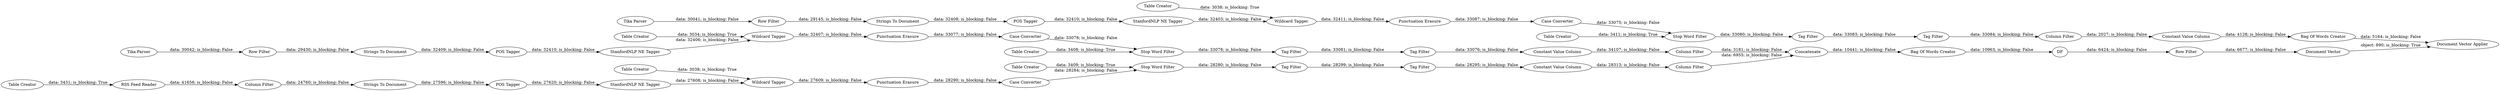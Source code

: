 digraph {
	"3499221291838979824_11" [label="Table Creator"]
	"-1418457324430160419_48" [label="Bag Of Words Creator"]
	"-1418457324430160419_45" [label="Document Vector Applier"]
	"3499221291838979824_12" [label="Row Filter"]
	"-5292921640355976722_29" [label="Case Converter"]
	"3499221291838979824_10" [label="Wildcard Tagger"]
	"-8616114824160990463_32" [label="Column Filter"]
	"-8616114824160990463_12" [label="Constant Value Column"]
	"3478261060464021138_20" [label="Tag Filter"]
	"-8616114824160990463_31" [label="Tag Filter"]
	"-1418457324430160419_46" [label="Row Filter"]
	"3478261060464021138_23" [label="Constant Value Column"]
	"3478261060464021138_19" [label="Table Creator"]
	"2742067354443932488_7" [label="POS Tagger"]
	"-6200797606346496945_42" [label="Table Creator"]
	"2742067354443932488_10" [label="Wildcard Tagger"]
	"-8616114824160990463_26" [label="Tag Filter"]
	"3478261060464021138_12" [label="Punctuation Erasure"]
	"-1418457324430160419_42" [label="Document Vector"]
	"-6200797606346496945_11" [label="Table Creator"]
	"-5292921640355976722_31" [label="Tag Filter"]
	"-5292921640355976722_28" [label="Stop Word Filter"]
	"-8616114824160990463_28" [label="Stop Word Filter"]
	"-6200797606346496945_5" [label="Strings To Document"]
	"-5292921640355976722_25" [label="Table Creator"]
	"-6200797606346496945_9" [label="StanfordNLP NE Tagger"]
	"1483126980808018320_33" [label=Concatenate]
	"3499221291838979824_7" [label="POS Tagger"]
	"-1418457324430160419_34" [label=DF]
	"-5292921640355976722_26" [label="Tag Filter"]
	"2742067354443932488_5" [label="Strings To Document"]
	"-6200797606346496945_10" [label="Wildcard Tagger"]
	"-6200797606346496945_53" [label="RSS Feed Reader"]
	"-5292921640355976722_13" [label="Constant Value Column"]
	"2742067354443932488_12" [label="Row Filter"]
	"3478261060464021138_15" [label="Stop Word Filter"]
	"3499221291838979824_5" [label="Strings To Document"]
	"-1418457324430160419_35" [label="Bag Of Words Creator"]
	"2742067354443932488_11" [label="Table Creator"]
	"-8616114824160990463_29" [label="Case Converter"]
	"3499221291838979824_4" [label="Tika Parser"]
	"-6200797606346496945_7" [label="POS Tagger"]
	"3478261060464021138_24" [label="Column Filter"]
	"-5292921640355976722_27" [label="Punctuation Erasure"]
	"3478261060464021138_16" [label="Case Converter"]
	"-8616114824160990463_27" [label="Punctuation Erasure"]
	"2742067354443932488_9" [label="StanfordNLP NE Tagger"]
	"2742067354443932488_4" [label="Tika Parser"]
	"-5292921640355976722_32" [label="Column Filter"]
	"-8616114824160990463_25" [label="Table Creator"]
	"3478261060464021138_17" [label="Tag Filter"]
	"3499221291838979824_9" [label="StanfordNLP NE Tagger"]
	"-6200797606346496945_60" [label="Column Filter"]
	"3499221291838979824_12" -> "3499221291838979824_5" [label="data: 29145; is_blocking: False"]
	"3478261060464021138_12" -> "3478261060464021138_16" [label="data: 28290; is_blocking: False"]
	"-1418457324430160419_34" -> "-1418457324430160419_46" [label="data: 6424; is_blocking: False"]
	"-8616114824160990463_29" -> "-8616114824160990463_28" [label="data: 33078; is_blocking: False"]
	"3499221291838979824_9" -> "3499221291838979824_10" [label="data: 32403; is_blocking: False"]
	"-8616114824160990463_26" -> "-8616114824160990463_31" [label="data: 33081; is_blocking: False"]
	"2742067354443932488_11" -> "2742067354443932488_10" [label="data: 3034; is_blocking: True"]
	"3499221291838979824_7" -> "3499221291838979824_9" [label="data: 32410; is_blocking: False"]
	"-6200797606346496945_42" -> "-6200797606346496945_53" [label="data: 3431; is_blocking: True"]
	"3478261060464021138_16" -> "3478261060464021138_15" [label="data: 28284; is_blocking: False"]
	"-8616114824160990463_31" -> "-8616114824160990463_12" [label="data: 33076; is_blocking: False"]
	"3499221291838979824_5" -> "3499221291838979824_7" [label="data: 32408; is_blocking: False"]
	"2742067354443932488_10" -> "-8616114824160990463_27" [label="data: 32407; is_blocking: False"]
	"-5292921640355976722_25" -> "-5292921640355976722_28" [label="data: 3411; is_blocking: True"]
	"-5292921640355976722_29" -> "-5292921640355976722_28" [label="data: 33075; is_blocking: False"]
	"3499221291838979824_10" -> "-5292921640355976722_27" [label="data: 32411; is_blocking: False"]
	"-1418457324430160419_48" -> "-1418457324430160419_45" [label="data: 5164; is_blocking: False"]
	"2742067354443932488_9" -> "2742067354443932488_10" [label="data: 32406; is_blocking: False"]
	"-6200797606346496945_11" -> "-6200797606346496945_10" [label="data: 3038; is_blocking: True"]
	"2742067354443932488_4" -> "2742067354443932488_12" [label="data: 30042; is_blocking: False"]
	"3478261060464021138_24" -> "1483126980808018320_33" [label="data: 6955; is_blocking: False"]
	"3478261060464021138_23" -> "3478261060464021138_24" [label="data: 28313; is_blocking: False"]
	"-6200797606346496945_10" -> "3478261060464021138_12" [label="data: 27609; is_blocking: False"]
	"-5292921640355976722_28" -> "-5292921640355976722_26" [label="data: 33080; is_blocking: False"]
	"-5292921640355976722_26" -> "-5292921640355976722_31" [label="data: 33083; is_blocking: False"]
	"-5292921640355976722_27" -> "-5292921640355976722_29" [label="data: 33087; is_blocking: False"]
	"3478261060464021138_20" -> "3478261060464021138_23" [label="data: 28295; is_blocking: False"]
	"-6200797606346496945_9" -> "-6200797606346496945_10" [label="data: 27608; is_blocking: False"]
	"3499221291838979824_11" -> "3499221291838979824_10" [label="data: 3038; is_blocking: True"]
	"-8616114824160990463_28" -> "-8616114824160990463_26" [label="data: 33078; is_blocking: False"]
	"-1418457324430160419_35" -> "-1418457324430160419_34" [label="data: 10963; is_blocking: False"]
	"-6200797606346496945_53" -> "-6200797606346496945_60" [label="data: 41656; is_blocking: False"]
	"2742067354443932488_12" -> "2742067354443932488_5" [label="data: 29430; is_blocking: False"]
	"2742067354443932488_7" -> "2742067354443932488_9" [label="data: 32410; is_blocking: False"]
	"-6200797606346496945_5" -> "-6200797606346496945_7" [label="data: 27596; is_blocking: False"]
	"-5292921640355976722_13" -> "-1418457324430160419_48" [label="data: 4128; is_blocking: False"]
	"-8616114824160990463_25" -> "-8616114824160990463_28" [label="data: 3408; is_blocking: True"]
	"-5292921640355976722_32" -> "-5292921640355976722_13" [label="data: 2027; is_blocking: False"]
	"-8616114824160990463_32" -> "1483126980808018320_33" [label="data: 3181; is_blocking: False"]
	"3478261060464021138_19" -> "3478261060464021138_15" [label="data: 3409; is_blocking: True"]
	"3499221291838979824_4" -> "3499221291838979824_12" [label="data: 30041; is_blocking: False"]
	"3478261060464021138_17" -> "3478261060464021138_20" [label="data: 28299; is_blocking: False"]
	"3478261060464021138_15" -> "3478261060464021138_17" [label="data: 28280; is_blocking: False"]
	"-6200797606346496945_7" -> "-6200797606346496945_9" [label="data: 27620; is_blocking: False"]
	"2742067354443932488_5" -> "2742067354443932488_7" [label="data: 32409; is_blocking: False"]
	"-8616114824160990463_27" -> "-8616114824160990463_29" [label="data: 33077; is_blocking: False"]
	"-1418457324430160419_46" -> "-1418457324430160419_42" [label="data: 6677; is_blocking: False"]
	"-1418457324430160419_42" -> "-1418457324430160419_45" [label="object: 890; is_blocking: True"]
	"-6200797606346496945_60" -> "-6200797606346496945_5" [label="data: 24760; is_blocking: False"]
	"-8616114824160990463_12" -> "-8616114824160990463_32" [label="data: 34107; is_blocking: False"]
	"-5292921640355976722_31" -> "-5292921640355976722_32" [label="data: 33084; is_blocking: False"]
	"1483126980808018320_33" -> "-1418457324430160419_35" [label="data: 10441; is_blocking: False"]
	rankdir=LR
}
